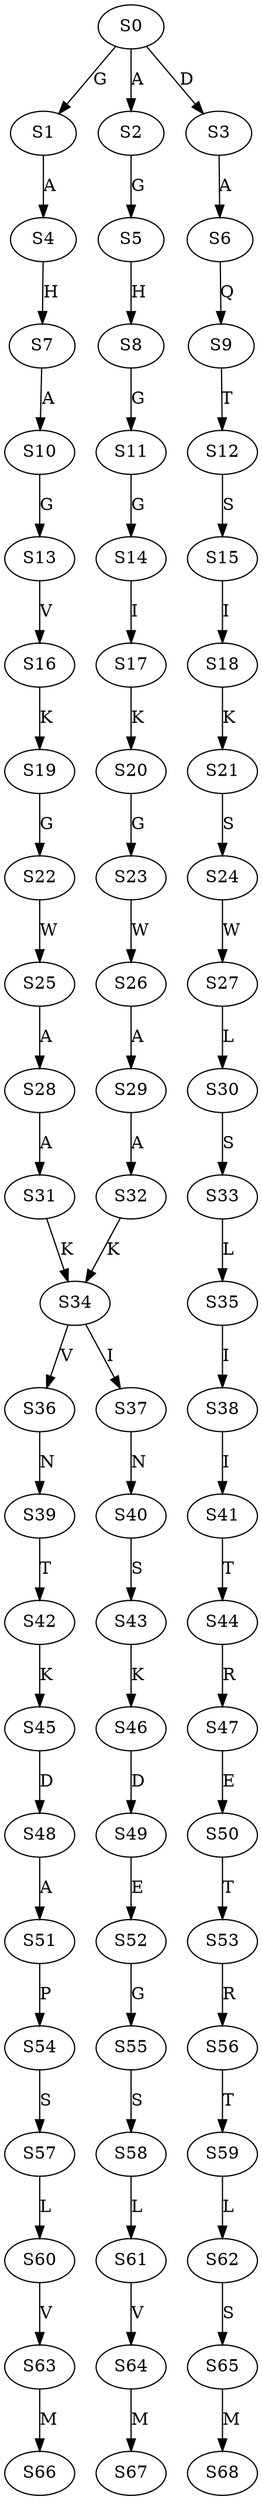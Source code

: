 strict digraph  {
	S0 -> S1 [ label = G ];
	S0 -> S2 [ label = A ];
	S0 -> S3 [ label = D ];
	S1 -> S4 [ label = A ];
	S2 -> S5 [ label = G ];
	S3 -> S6 [ label = A ];
	S4 -> S7 [ label = H ];
	S5 -> S8 [ label = H ];
	S6 -> S9 [ label = Q ];
	S7 -> S10 [ label = A ];
	S8 -> S11 [ label = G ];
	S9 -> S12 [ label = T ];
	S10 -> S13 [ label = G ];
	S11 -> S14 [ label = G ];
	S12 -> S15 [ label = S ];
	S13 -> S16 [ label = V ];
	S14 -> S17 [ label = I ];
	S15 -> S18 [ label = I ];
	S16 -> S19 [ label = K ];
	S17 -> S20 [ label = K ];
	S18 -> S21 [ label = K ];
	S19 -> S22 [ label = G ];
	S20 -> S23 [ label = G ];
	S21 -> S24 [ label = S ];
	S22 -> S25 [ label = W ];
	S23 -> S26 [ label = W ];
	S24 -> S27 [ label = W ];
	S25 -> S28 [ label = A ];
	S26 -> S29 [ label = A ];
	S27 -> S30 [ label = L ];
	S28 -> S31 [ label = A ];
	S29 -> S32 [ label = A ];
	S30 -> S33 [ label = S ];
	S31 -> S34 [ label = K ];
	S32 -> S34 [ label = K ];
	S33 -> S35 [ label = L ];
	S34 -> S36 [ label = V ];
	S34 -> S37 [ label = I ];
	S35 -> S38 [ label = I ];
	S36 -> S39 [ label = N ];
	S37 -> S40 [ label = N ];
	S38 -> S41 [ label = I ];
	S39 -> S42 [ label = T ];
	S40 -> S43 [ label = S ];
	S41 -> S44 [ label = T ];
	S42 -> S45 [ label = K ];
	S43 -> S46 [ label = K ];
	S44 -> S47 [ label = R ];
	S45 -> S48 [ label = D ];
	S46 -> S49 [ label = D ];
	S47 -> S50 [ label = E ];
	S48 -> S51 [ label = A ];
	S49 -> S52 [ label = E ];
	S50 -> S53 [ label = T ];
	S51 -> S54 [ label = P ];
	S52 -> S55 [ label = G ];
	S53 -> S56 [ label = R ];
	S54 -> S57 [ label = S ];
	S55 -> S58 [ label = S ];
	S56 -> S59 [ label = T ];
	S57 -> S60 [ label = L ];
	S58 -> S61 [ label = L ];
	S59 -> S62 [ label = L ];
	S60 -> S63 [ label = V ];
	S61 -> S64 [ label = V ];
	S62 -> S65 [ label = S ];
	S63 -> S66 [ label = M ];
	S64 -> S67 [ label = M ];
	S65 -> S68 [ label = M ];
}
